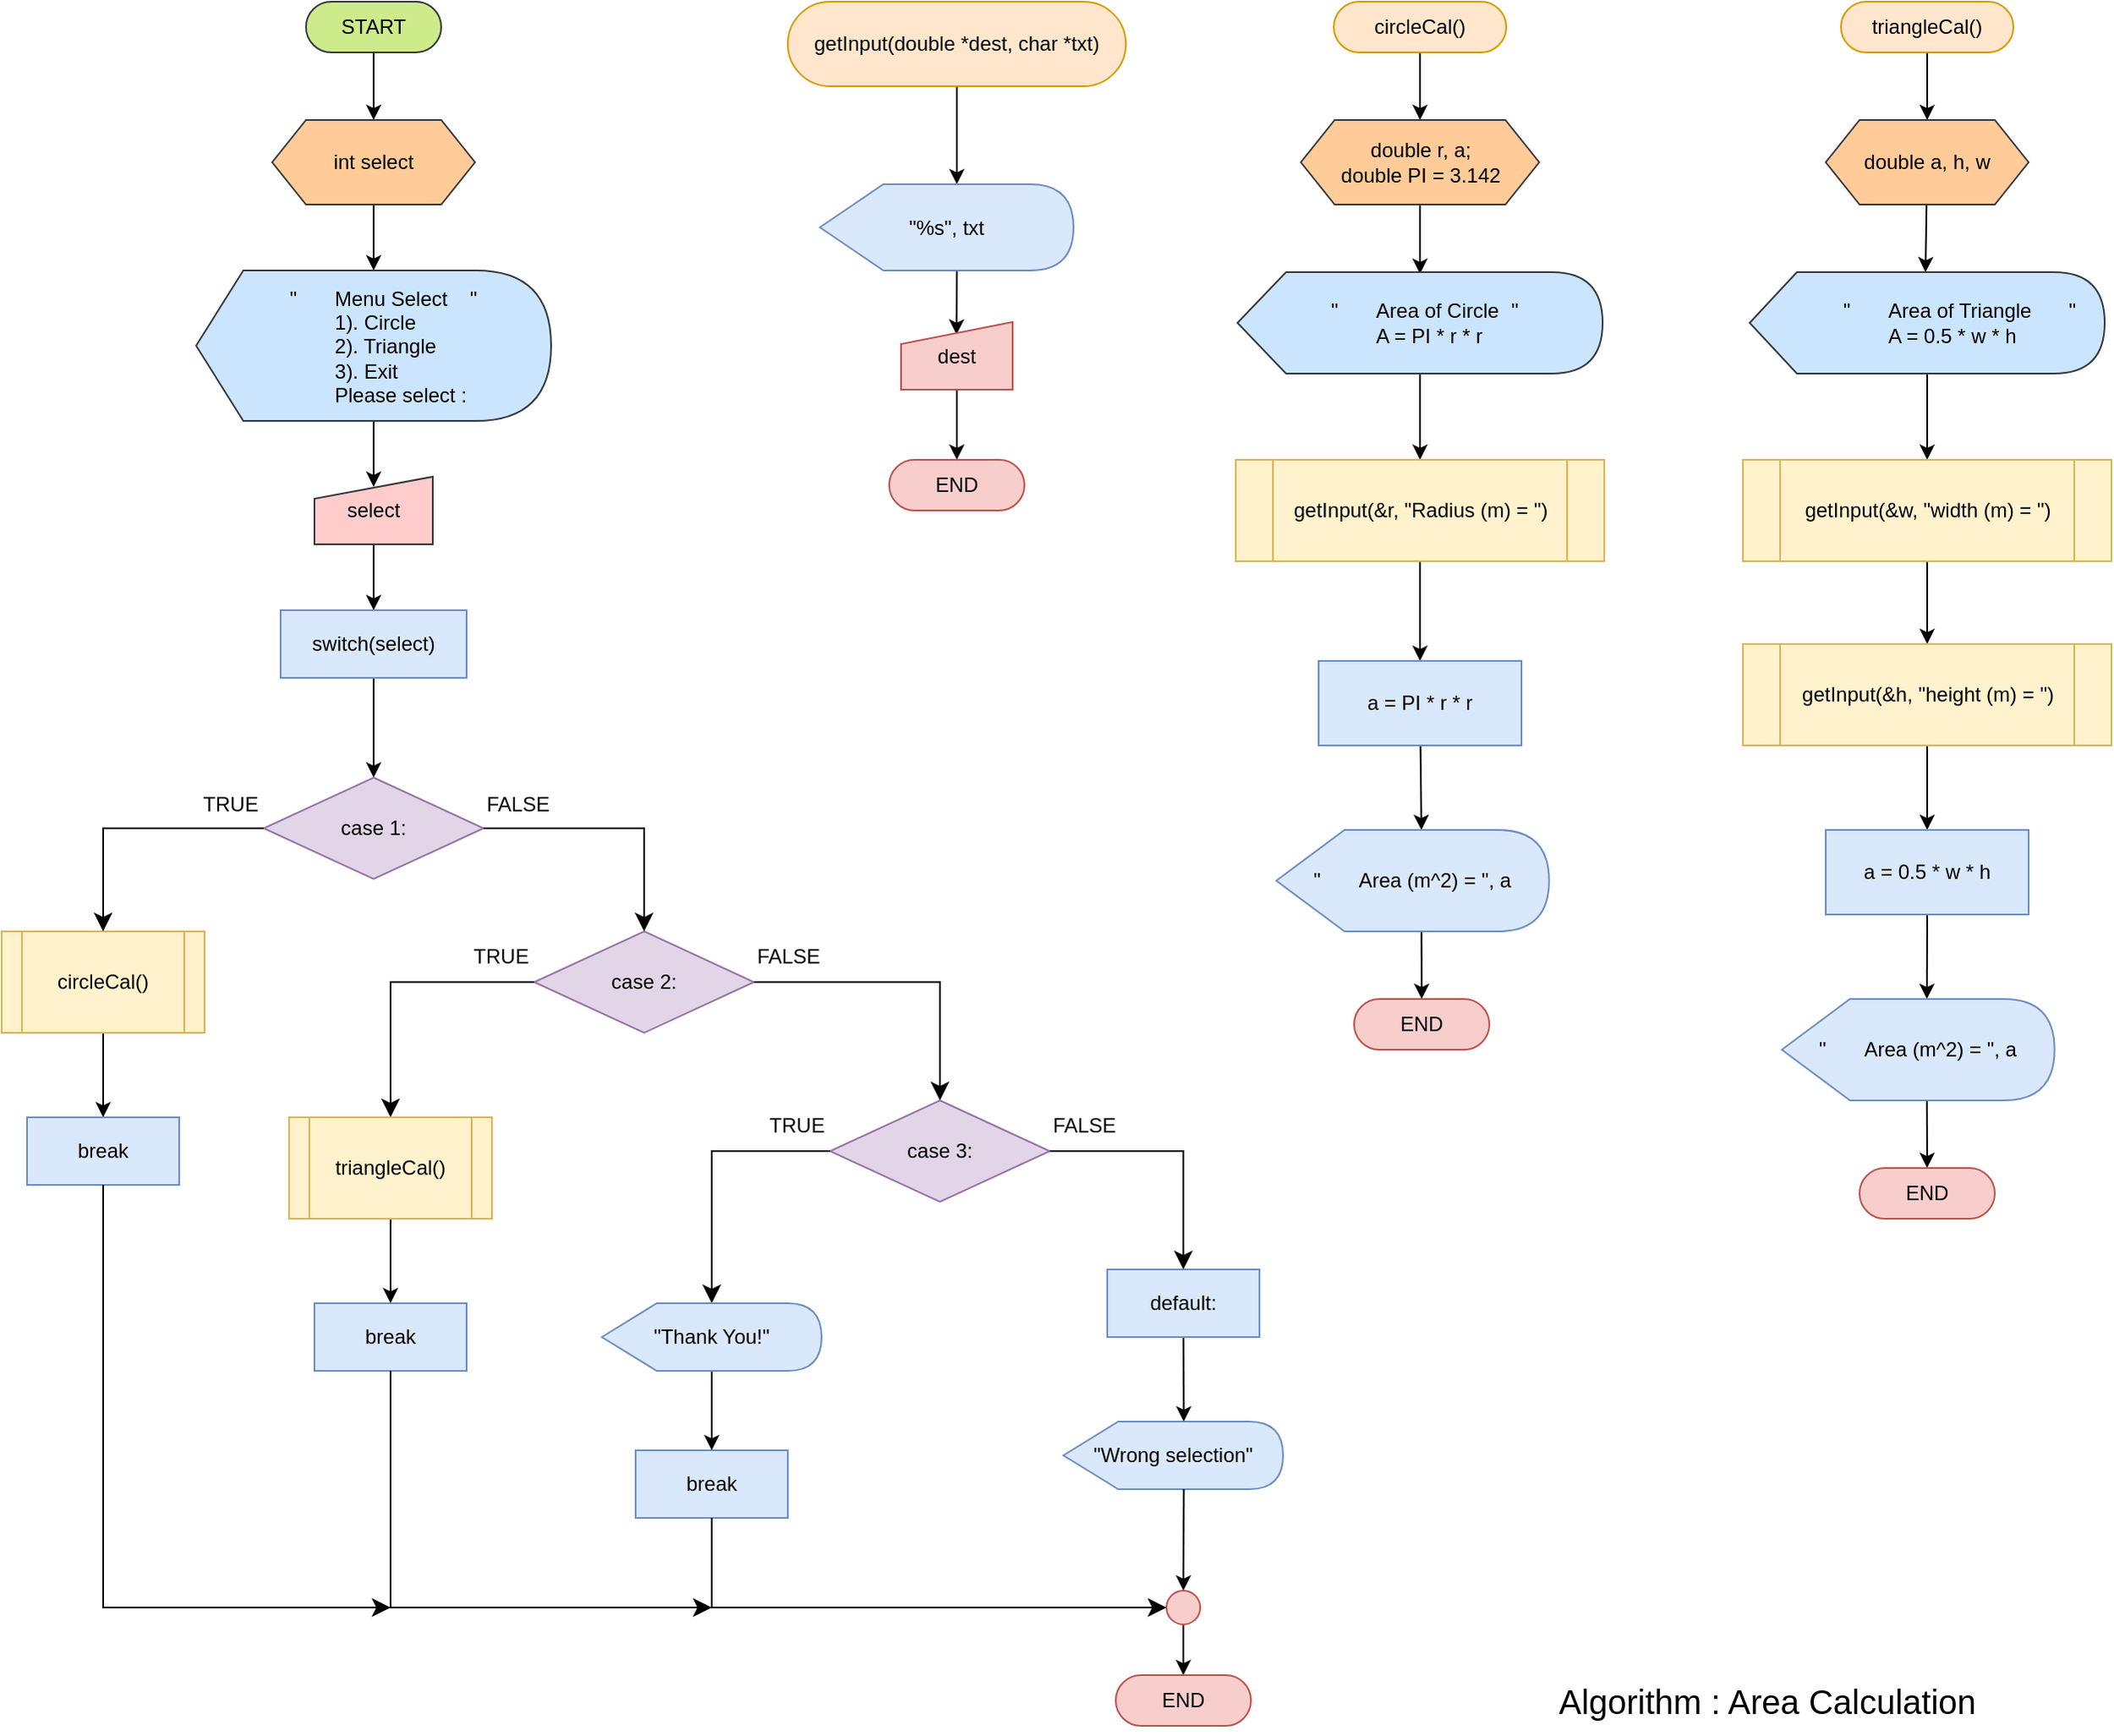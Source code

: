 <mxfile>
    <diagram id="OUpA_Ha7xTbHNe0enLZ-" name="Page-1">
        <mxGraphModel dx="1205" dy="1176" grid="1" gridSize="10" guides="1" tooltips="1" connect="1" arrows="1" fold="1" page="1" pageScale="1" pageWidth="1500" pageHeight="1200" background="#ffffff" math="0" shadow="0">
            <root>
                <mxCell id="0"/>
                <mxCell id="1" parent="0"/>
                <mxCell id="7" style="edgeStyle=none;html=1;entryX=0.5;entryY=0;entryDx=0;entryDy=0;fontColor=#000000;strokeColor=#000000;" parent="1" source="2" target="5" edge="1">
                    <mxGeometry relative="1" as="geometry"/>
                </mxCell>
                <mxCell id="2" value="&lt;font color=&quot;#000000&quot;&gt;START&lt;/font&gt;" style="rounded=1;whiteSpace=wrap;html=1;fillColor=#cdeb8b;strokeColor=#36393d;imageHeight=24;arcSize=50;glass=0;shadow=0;" parent="1" vertex="1">
                    <mxGeometry x="320" y="90" width="80" height="30" as="geometry"/>
                </mxCell>
                <mxCell id="18" style="edgeStyle=none;html=1;strokeColor=#000000;fontColor=#000000;" parent="1" source="5" target="8" edge="1">
                    <mxGeometry relative="1" as="geometry"/>
                </mxCell>
                <mxCell id="5" value="&lt;font color=&quot;#000000&quot;&gt;int select&lt;/font&gt;" style="shape=hexagon;perimeter=hexagonPerimeter2;whiteSpace=wrap;html=1;fixedSize=1;shadow=0;glass=0;fillColor=#ffcc99;strokeColor=#36393d;" parent="1" vertex="1">
                    <mxGeometry x="300" y="160" width="120" height="50" as="geometry"/>
                </mxCell>
                <mxCell id="21" style="edgeStyle=none;html=1;entryX=0.5;entryY=0.15;entryDx=0;entryDy=0;entryPerimeter=0;strokeColor=#000000;fontColor=#000000;" parent="1" source="8" target="19" edge="1">
                    <mxGeometry relative="1" as="geometry"/>
                </mxCell>
                <mxCell id="8" value="&lt;div style=&quot;&quot;&gt;&lt;span style=&quot;color: rgb(0, 0, 0); background-color: initial;&quot;&gt;&lt;span style=&quot;white-space: pre;&quot;&gt;&#9;&lt;/span&gt;&lt;span style=&quot;white-space: pre;&quot;&gt;&#9;&lt;/span&gt;&quot;&lt;/span&gt;&lt;span style=&quot;color: rgb(0, 0, 0); background-color: initial; white-space: pre;&quot;&gt;&#9;&lt;/span&gt;&lt;span style=&quot;color: rgb(0, 0, 0); background-color: initial;&quot;&gt;Menu Select&amp;nbsp;&lt;/span&gt;&lt;span style=&quot;color: rgb(0, 0, 0); background-color: initial; white-space: pre;&quot;&gt;&#9;&lt;/span&gt;&lt;span style=&quot;color: rgb(0, 0, 0); background-color: initial;&quot;&gt;&quot;&lt;/span&gt;&lt;/div&gt;&lt;font color=&quot;#000000&quot;&gt;&lt;div style=&quot;&quot;&gt;&lt;span style=&quot;background-color: initial;&quot;&gt;&lt;span style=&quot;white-space: pre;&quot;&gt;&#9;&lt;span style=&quot;white-space: pre;&quot;&gt;&#9;&lt;span style=&quot;white-space: pre;&quot;&gt;&#9;&lt;/span&gt;&lt;/span&gt;&lt;/span&gt;1). Circle&lt;/span&gt;&lt;/div&gt;&lt;div style=&quot;&quot;&gt;&lt;span style=&quot;background-color: initial;&quot;&gt;&lt;span style=&quot;white-space: pre;&quot;&gt;&#9;&lt;span style=&quot;white-space: pre;&quot;&gt;&#9;&lt;span style=&quot;white-space: pre;&quot;&gt;&#9;&lt;/span&gt;&lt;/span&gt;&lt;/span&gt;2). Triangle&lt;/span&gt;&lt;/div&gt;&lt;div style=&quot;&quot;&gt;&lt;span style=&quot;background-color: initial;&quot;&gt;&lt;span style=&quot;white-space: pre;&quot;&gt;&#9;&lt;span style=&quot;white-space: pre;&quot;&gt;&#9;&lt;/span&gt;&lt;span style=&quot;white-space: pre;&quot;&gt;&#9;&lt;/span&gt;&lt;/span&gt;3). Exit&lt;/span&gt;&lt;/div&gt;&lt;div style=&quot;&quot;&gt;&lt;span style=&quot;background-color: initial;&quot;&gt;&lt;span style=&quot;white-space: pre;&quot;&gt;&#9;&lt;span style=&quot;white-space: pre;&quot;&gt;&#9;&lt;/span&gt;&lt;span style=&quot;white-space: pre;&quot;&gt;&#9;&lt;/span&gt;&lt;/span&gt;Please select :&lt;/span&gt;&lt;/div&gt;&lt;/font&gt;" style="shape=display;whiteSpace=wrap;html=1;shadow=0;glass=0;fillColor=#cce5ff;strokeColor=#36393d;size=0.133;align=left;" parent="1" vertex="1">
                    <mxGeometry x="255" y="249" width="210" height="89" as="geometry"/>
                </mxCell>
                <mxCell id="23" value="" style="edgeStyle=none;html=1;strokeColor=#000000;fontColor=#000000;" parent="1" source="19" target="22" edge="1">
                    <mxGeometry relative="1" as="geometry"/>
                </mxCell>
                <mxCell id="19" value="&lt;font color=&quot;#000000&quot;&gt;select&lt;/font&gt;" style="shape=manualInput;whiteSpace=wrap;html=1;shadow=0;glass=0;labelBackgroundColor=none;fillColor=#ffcccc;strokeColor=#36393d;size=13;" parent="1" vertex="1">
                    <mxGeometry x="325" y="371" width="70" height="40" as="geometry"/>
                </mxCell>
                <mxCell id="25" value="" style="edgeStyle=none;html=1;strokeColor=#000000;fontColor=#000000;" parent="1" source="22" target="24" edge="1">
                    <mxGeometry relative="1" as="geometry"/>
                </mxCell>
                <mxCell id="22" value="&lt;font color=&quot;#000000&quot;&gt;switch(select)&lt;/font&gt;" style="whiteSpace=wrap;html=1;fillColor=#dae8fc;strokeColor=#6c8ebf;shadow=0;glass=0;labelBackgroundColor=none;" parent="1" vertex="1">
                    <mxGeometry x="305" y="450" width="110" height="40" as="geometry"/>
                </mxCell>
                <mxCell id="24" value="&lt;font color=&quot;#000000&quot;&gt;case 1:&lt;/font&gt;" style="rhombus;whiteSpace=wrap;html=1;fillColor=#e1d5e7;strokeColor=#9673a6;shadow=0;glass=0;labelBackgroundColor=none;" parent="1" vertex="1">
                    <mxGeometry x="295" y="549" width="130" height="60" as="geometry"/>
                </mxCell>
                <mxCell id="51" style="edgeStyle=none;html=1;entryX=0.5;entryY=0;entryDx=0;entryDy=0;strokeColor=#000000;fontColor=#000000;" parent="1" source="27" target="50" edge="1">
                    <mxGeometry relative="1" as="geometry"/>
                </mxCell>
                <mxCell id="27" value="&lt;font color=&quot;#000000&quot;&gt;circleCal()&lt;/font&gt;" style="shape=process;whiteSpace=wrap;html=1;backgroundOutline=1;fillColor=#fff2cc;strokeColor=#d6b656;shadow=0;glass=0;labelBackgroundColor=none;" parent="1" vertex="1">
                    <mxGeometry x="140" y="640" width="120" height="60" as="geometry"/>
                </mxCell>
                <mxCell id="29" value="" style="edgeStyle=segmentEdgeStyle;endArrow=classic;html=1;curved=0;rounded=0;endSize=8;startSize=8;strokeColor=#000000;fontColor=#000000;entryX=0.5;entryY=0;entryDx=0;entryDy=0;exitX=0;exitY=0.5;exitDx=0;exitDy=0;" parent="1" source="24" target="27" edge="1">
                    <mxGeometry width="50" height="50" relative="1" as="geometry">
                        <mxPoint x="290" y="570" as="sourcePoint"/>
                        <mxPoint x="340" y="520" as="targetPoint"/>
                    </mxGeometry>
                </mxCell>
                <mxCell id="31" value="&lt;font color=&quot;#000000&quot;&gt;case 2:&lt;/font&gt;" style="rhombus;whiteSpace=wrap;html=1;fillColor=#e1d5e7;strokeColor=#9673a6;shadow=0;glass=0;labelBackgroundColor=none;" parent="1" vertex="1">
                    <mxGeometry x="455" y="640" width="130" height="60" as="geometry"/>
                </mxCell>
                <mxCell id="32" value="" style="edgeStyle=segmentEdgeStyle;endArrow=classic;html=1;curved=0;rounded=0;endSize=8;startSize=8;strokeColor=#000000;fontColor=#000000;exitX=1;exitY=0.5;exitDx=0;exitDy=0;entryX=0.5;entryY=0;entryDx=0;entryDy=0;" parent="1" source="24" target="31" edge="1">
                    <mxGeometry width="50" height="50" relative="1" as="geometry">
                        <mxPoint x="470" y="630" as="sourcePoint"/>
                        <mxPoint x="520" y="580" as="targetPoint"/>
                    </mxGeometry>
                </mxCell>
                <mxCell id="33" value="&lt;font color=&quot;#000000&quot;&gt;case 3:&lt;/font&gt;" style="rhombus;whiteSpace=wrap;html=1;fillColor=#e1d5e7;strokeColor=#9673a6;shadow=0;glass=0;labelBackgroundColor=none;" parent="1" vertex="1">
                    <mxGeometry x="630" y="740" width="130" height="60" as="geometry"/>
                </mxCell>
                <mxCell id="34" value="" style="edgeStyle=segmentEdgeStyle;endArrow=classic;html=1;curved=0;rounded=0;endSize=8;startSize=8;strokeColor=#000000;fontColor=#000000;exitX=1;exitY=0.5;exitDx=0;exitDy=0;entryX=0.5;entryY=0;entryDx=0;entryDy=0;" parent="1" source="31" target="33" edge="1">
                    <mxGeometry width="50" height="50" relative="1" as="geometry">
                        <mxPoint x="590" y="760" as="sourcePoint"/>
                        <mxPoint x="640" y="710" as="targetPoint"/>
                    </mxGeometry>
                </mxCell>
                <mxCell id="35" value="" style="edgeStyle=elbowEdgeStyle;elbow=horizontal;endArrow=classic;html=1;curved=0;rounded=0;endSize=8;startSize=8;strokeColor=#000000;fontColor=#000000;exitX=0;exitY=0.5;exitDx=0;exitDy=0;entryX=0.5;entryY=0;entryDx=0;entryDy=0;" parent="1" source="31" target="36" edge="1">
                    <mxGeometry width="50" height="50" relative="1" as="geometry">
                        <mxPoint x="430" y="770" as="sourcePoint"/>
                        <mxPoint x="370" y="740" as="targetPoint"/>
                        <Array as="points">
                            <mxPoint x="370" y="710"/>
                            <mxPoint x="370" y="700"/>
                            <mxPoint x="370" y="700"/>
                        </Array>
                    </mxGeometry>
                </mxCell>
                <mxCell id="53" style="edgeStyle=none;html=1;entryX=0.5;entryY=0;entryDx=0;entryDy=0;strokeColor=#000000;fontColor=#000000;" parent="1" source="36" target="52" edge="1">
                    <mxGeometry relative="1" as="geometry"/>
                </mxCell>
                <mxCell id="36" value="&lt;font color=&quot;#000000&quot;&gt;triangleCal()&lt;/font&gt;" style="shape=process;whiteSpace=wrap;html=1;backgroundOutline=1;fillColor=#fff2cc;strokeColor=#d6b656;shadow=0;glass=0;labelBackgroundColor=none;" parent="1" vertex="1">
                    <mxGeometry x="310" y="750" width="120" height="60" as="geometry"/>
                </mxCell>
                <mxCell id="38" value="" style="edgeStyle=elbowEdgeStyle;elbow=horizontal;endArrow=classic;html=1;curved=0;rounded=0;endSize=8;startSize=8;strokeColor=#000000;fontColor=#000000;entryX=0.5;entryY=0;entryDx=0;entryDy=0;exitX=0;exitY=0.5;exitDx=0;exitDy=0;" parent="1" source="33" edge="1">
                    <mxGeometry width="50" height="50" relative="1" as="geometry">
                        <mxPoint x="490" y="800" as="sourcePoint"/>
                        <mxPoint x="560" y="860" as="targetPoint"/>
                        <Array as="points">
                            <mxPoint x="560" y="820"/>
                        </Array>
                    </mxGeometry>
                </mxCell>
                <mxCell id="47" style="edgeStyle=none;html=1;entryX=0;entryY=0;entryDx=71.25;entryDy=0;entryPerimeter=0;strokeColor=#000000;fontColor=#000000;" parent="1" source="41" target="46" edge="1">
                    <mxGeometry relative="1" as="geometry"/>
                </mxCell>
                <mxCell id="41" value="&lt;font color=&quot;#000000&quot;&gt;default:&lt;/font&gt;" style="rounded=0;whiteSpace=wrap;html=1;shadow=0;glass=0;labelBackgroundColor=none;fillColor=#dae8fc;strokeColor=#6c8ebf;" parent="1" vertex="1">
                    <mxGeometry x="794" y="840" width="90" height="40" as="geometry"/>
                </mxCell>
                <mxCell id="42" value="" style="edgeStyle=segmentEdgeStyle;endArrow=classic;html=1;curved=0;rounded=0;endSize=8;startSize=8;strokeColor=#000000;fontColor=#000000;exitX=1;exitY=0.5;exitDx=0;exitDy=0;entryX=0.5;entryY=0;entryDx=0;entryDy=0;" parent="1" source="33" target="41" edge="1">
                    <mxGeometry width="50" height="50" relative="1" as="geometry">
                        <mxPoint x="640" y="830" as="sourcePoint"/>
                        <mxPoint x="690" y="780" as="targetPoint"/>
                    </mxGeometry>
                </mxCell>
                <mxCell id="46" value="&lt;font color=&quot;#000000&quot;&gt;&quot;Wrong selection&quot;&lt;/font&gt;" style="shape=display;whiteSpace=wrap;html=1;shadow=0;glass=0;labelBackgroundColor=none;fillColor=#dae8fc;strokeColor=#6c8ebf;" parent="1" vertex="1">
                    <mxGeometry x="768" y="930" width="130" height="40" as="geometry"/>
                </mxCell>
                <mxCell id="50" value="&lt;font color=&quot;#000000&quot;&gt;break&lt;/font&gt;" style="rounded=0;whiteSpace=wrap;html=1;shadow=0;glass=0;labelBackgroundColor=none;fillColor=#dae8fc;strokeColor=#6c8ebf;" parent="1" vertex="1">
                    <mxGeometry x="155" y="750" width="90" height="40" as="geometry"/>
                </mxCell>
                <mxCell id="52" value="&lt;font color=&quot;#000000&quot;&gt;break&lt;/font&gt;" style="rounded=0;whiteSpace=wrap;html=1;shadow=0;glass=0;labelBackgroundColor=none;fillColor=#dae8fc;strokeColor=#6c8ebf;" parent="1" vertex="1">
                    <mxGeometry x="325" y="860" width="90" height="40" as="geometry"/>
                </mxCell>
                <mxCell id="54" value="&lt;font color=&quot;#000000&quot;&gt;break&lt;/font&gt;" style="rounded=0;whiteSpace=wrap;html=1;shadow=0;glass=0;labelBackgroundColor=none;fillColor=#dae8fc;strokeColor=#6c8ebf;" parent="1" vertex="1">
                    <mxGeometry x="515" y="947" width="90" height="40" as="geometry"/>
                </mxCell>
                <mxCell id="57" style="edgeStyle=none;html=1;entryX=0;entryY=0;entryDx=71.25;entryDy=40;entryPerimeter=0;strokeColor=#000000;fontColor=#000000;startArrow=classic;startFill=1;endArrow=none;endFill=0;" parent="1" source="56" target="46" edge="1">
                    <mxGeometry relative="1" as="geometry"/>
                </mxCell>
                <mxCell id="64" style="edgeStyle=none;html=1;entryX=0.5;entryY=0;entryDx=0;entryDy=0;strokeColor=#000000;fontColor=#000000;startArrow=none;startFill=0;endArrow=classic;endFill=1;" parent="1" source="56" target="61" edge="1">
                    <mxGeometry relative="1" as="geometry"/>
                </mxCell>
                <mxCell id="56" value="" style="ellipse;whiteSpace=wrap;html=1;aspect=fixed;shadow=0;glass=0;labelBackgroundColor=none;fillColor=#f8cecc;strokeColor=#b85450;" parent="1" vertex="1">
                    <mxGeometry x="829" y="1030" width="20" height="20" as="geometry"/>
                </mxCell>
                <mxCell id="58" value="" style="edgeStyle=segmentEdgeStyle;endArrow=classic;html=1;curved=0;rounded=0;endSize=8;startSize=8;strokeColor=#000000;fontColor=#000000;exitX=0.5;exitY=1;exitDx=0;exitDy=0;entryX=0;entryY=0.5;entryDx=0;entryDy=0;" parent="1" source="54" target="56" edge="1">
                    <mxGeometry width="50" height="50" relative="1" as="geometry">
                        <mxPoint x="650" y="1050" as="sourcePoint"/>
                        <mxPoint x="810" y="1040" as="targetPoint"/>
                        <Array as="points">
                            <mxPoint x="560" y="1040"/>
                        </Array>
                    </mxGeometry>
                </mxCell>
                <mxCell id="59" value="" style="edgeStyle=segmentEdgeStyle;endArrow=classic;html=1;curved=0;rounded=0;endSize=8;startSize=8;strokeColor=#000000;fontColor=#000000;exitX=0.5;exitY=1;exitDx=0;exitDy=0;" parent="1" source="52" edge="1">
                    <mxGeometry width="50" height="50" relative="1" as="geometry">
                        <mxPoint x="420" y="1010" as="sourcePoint"/>
                        <mxPoint x="560" y="1040" as="targetPoint"/>
                        <Array as="points">
                            <mxPoint x="370" y="1040"/>
                        </Array>
                    </mxGeometry>
                </mxCell>
                <mxCell id="60" value="" style="edgeStyle=segmentEdgeStyle;endArrow=classic;html=1;curved=0;rounded=0;endSize=8;startSize=8;strokeColor=#000000;fontColor=#000000;exitX=0.5;exitY=1;exitDx=0;exitDy=0;" parent="1" source="50" edge="1">
                    <mxGeometry width="50" height="50" relative="1" as="geometry">
                        <mxPoint x="330" y="910" as="sourcePoint"/>
                        <mxPoint x="370" y="1040" as="targetPoint"/>
                        <Array as="points">
                            <mxPoint x="200" y="1040"/>
                        </Array>
                    </mxGeometry>
                </mxCell>
                <mxCell id="61" value="&lt;font color=&quot;#000000&quot;&gt;END&lt;/font&gt;" style="rounded=1;whiteSpace=wrap;html=1;fillColor=#f8cecc;strokeColor=#b85450;imageHeight=24;arcSize=50;glass=0;shadow=0;" parent="1" vertex="1">
                    <mxGeometry x="799" y="1080" width="80" height="30" as="geometry"/>
                </mxCell>
                <mxCell id="69" style="edgeStyle=none;html=1;entryX=0.5;entryY=0;entryDx=0;entryDy=0;strokeColor=#000000;fontColor=#000000;startArrow=none;startFill=0;endArrow=classic;endFill=1;" parent="1" source="65" target="66" edge="1">
                    <mxGeometry relative="1" as="geometry"/>
                </mxCell>
                <mxCell id="65" value="&lt;font color=&quot;#000000&quot;&gt;circleCal()&lt;/font&gt;" style="rounded=1;whiteSpace=wrap;html=1;fillColor=#ffe6cc;strokeColor=#d79b00;imageHeight=24;arcSize=50;glass=0;shadow=0;" parent="1" vertex="1">
                    <mxGeometry x="928" y="90" width="102" height="30" as="geometry"/>
                </mxCell>
                <mxCell id="74" style="edgeStyle=none;html=1;entryX=0.5;entryY=0.016;entryDx=0;entryDy=0;entryPerimeter=0;strokeColor=#000000;fontColor=#000000;startArrow=none;startFill=0;endArrow=classic;endFill=1;" parent="1" source="66" target="71" edge="1">
                    <mxGeometry relative="1" as="geometry"/>
                </mxCell>
                <mxCell id="66" value="&lt;font color=&quot;#000000&quot;&gt;double r, a;&lt;br&gt;double PI = 3.142&lt;/font&gt;" style="shape=hexagon;perimeter=hexagonPerimeter2;whiteSpace=wrap;html=1;fixedSize=1;shadow=0;glass=0;fillColor=#ffcc99;strokeColor=#36393d;" parent="1" vertex="1">
                    <mxGeometry x="908.5" y="160" width="141" height="50" as="geometry"/>
                </mxCell>
                <mxCell id="70" style="edgeStyle=none;html=1;entryX=0.5;entryY=0;entryDx=0;entryDy=0;strokeColor=#000000;fontColor=#000000;startArrow=none;startFill=0;endArrow=classic;endFill=1;" parent="1" source="67" target="68" edge="1">
                    <mxGeometry relative="1" as="geometry"/>
                </mxCell>
                <mxCell id="67" value="&lt;font color=&quot;#000000&quot;&gt;triangleCal()&lt;/font&gt;" style="rounded=1;whiteSpace=wrap;html=1;fillColor=#ffe6cc;strokeColor=#d79b00;imageHeight=24;arcSize=50;glass=0;shadow=0;" parent="1" vertex="1">
                    <mxGeometry x="1228" y="90" width="102" height="30" as="geometry"/>
                </mxCell>
                <mxCell id="75" style="edgeStyle=none;html=1;entryX=0;entryY=0;entryDx=104;entryDy=0;entryPerimeter=0;strokeColor=#000000;fontColor=#000000;startArrow=none;startFill=0;endArrow=classic;endFill=1;" parent="1" source="68" target="72" edge="1">
                    <mxGeometry relative="1" as="geometry"/>
                </mxCell>
                <mxCell id="68" value="&lt;font color=&quot;#000000&quot;&gt;double a, h, w&lt;/font&gt;" style="shape=hexagon;perimeter=hexagonPerimeter2;whiteSpace=wrap;html=1;fixedSize=1;shadow=0;glass=0;fillColor=#ffcc99;strokeColor=#36393d;" parent="1" vertex="1">
                    <mxGeometry x="1219" y="160" width="120" height="50" as="geometry"/>
                </mxCell>
                <mxCell id="79" style="edgeStyle=none;html=1;entryX=0.5;entryY=0;entryDx=0;entryDy=0;strokeColor=#000000;fontColor=#000000;startArrow=none;startFill=0;endArrow=classic;endFill=1;" parent="1" source="71" target="76" edge="1">
                    <mxGeometry relative="1" as="geometry"/>
                </mxCell>
                <mxCell id="71" value="&lt;div style=&quot;&quot;&gt;&lt;span style=&quot;color: rgb(0, 0, 0); background-color: initial;&quot;&gt;&lt;span style=&quot;white-space: pre;&quot;&gt;&#9;&lt;/span&gt;&lt;span style=&quot;white-space: pre;&quot;&gt;&#9;&lt;/span&gt;&quot;&lt;/span&gt;&lt;span style=&quot;color: rgb(0, 0, 0); background-color: initial; white-space: pre;&quot;&gt;&#9;&lt;/span&gt;&lt;span style=&quot;color: rgb(0, 0, 0); background-color: initial;&quot;&gt;Area of Circle&amp;nbsp;&lt;/span&gt;&lt;span style=&quot;color: rgb(0, 0, 0); background-color: initial; white-space: pre;&quot;&gt;&#9;&lt;/span&gt;&lt;span style=&quot;color: rgb(0, 0, 0); background-color: initial;&quot;&gt;&quot;&lt;/span&gt;&lt;/div&gt;&lt;font color=&quot;#000000&quot;&gt;&lt;div style=&quot;&quot;&gt;&lt;span style=&quot;background-color: initial;&quot;&gt;&lt;span style=&quot;white-space: pre;&quot;&gt;&#9;&lt;span style=&quot;white-space: pre;&quot;&gt;&#9;&lt;span style=&quot;white-space: pre;&quot;&gt;&#9;&lt;/span&gt;A&lt;/span&gt; &lt;/span&gt;= PI * r * r&lt;br&gt;&lt;/span&gt;&lt;/div&gt;&lt;/font&gt;" style="shape=display;whiteSpace=wrap;html=1;shadow=0;glass=0;fillColor=#cce5ff;strokeColor=#36393d;size=0.133;align=left;" parent="1" vertex="1">
                    <mxGeometry x="871" y="250" width="216" height="60" as="geometry"/>
                </mxCell>
                <mxCell id="81" style="edgeStyle=none;html=1;entryX=0.5;entryY=0;entryDx=0;entryDy=0;strokeColor=#000000;fontColor=#000000;startArrow=none;startFill=0;endArrow=classic;endFill=1;" parent="1" source="72" target="77" edge="1">
                    <mxGeometry relative="1" as="geometry"/>
                </mxCell>
                <mxCell id="72" value="&lt;div style=&quot;&quot;&gt;&lt;span style=&quot;color: rgb(0, 0, 0); background-color: initial;&quot;&gt;&lt;span style=&quot;white-space: pre;&quot;&gt;&#9;&lt;/span&gt;&lt;span style=&quot;white-space: pre;&quot;&gt;&#9;&lt;/span&gt;&quot;&lt;/span&gt;&lt;span style=&quot;color: rgb(0, 0, 0); background-color: initial; white-space: pre;&quot;&gt;&#9;&lt;/span&gt;&lt;span style=&quot;color: rgb(0, 0, 0); background-color: initial;&quot;&gt;Area of Triangle&amp;nbsp;&lt;/span&gt;&lt;span style=&quot;color: rgb(0, 0, 0); background-color: initial; white-space: pre;&quot;&gt;&#9;&lt;/span&gt;&lt;span style=&quot;color: rgb(0, 0, 0); background-color: initial;&quot;&gt;&quot;&lt;/span&gt;&lt;/div&gt;&lt;font color=&quot;#000000&quot;&gt;&lt;div style=&quot;&quot;&gt;&lt;span style=&quot;background-color: initial;&quot;&gt;&lt;span style=&quot;white-space: pre;&quot;&gt;&#9;&lt;span style=&quot;white-space: pre;&quot;&gt;&#9;&lt;span style=&quot;white-space: pre;&quot;&gt;&#9;&lt;/span&gt;A&lt;/span&gt; &lt;/span&gt;= 0.5 * w * h&lt;/span&gt;&lt;/div&gt;&lt;/font&gt;" style="shape=display;whiteSpace=wrap;html=1;shadow=0;glass=0;fillColor=#cce5ff;strokeColor=#36393d;size=0.133;align=left;" parent="1" vertex="1">
                    <mxGeometry x="1174" y="250" width="210" height="60" as="geometry"/>
                </mxCell>
                <mxCell id="86" value="" style="edgeStyle=none;html=1;strokeColor=#000000;fontColor=#000000;startArrow=none;startFill=0;endArrow=classic;endFill=1;" parent="1" source="76" target="85" edge="1">
                    <mxGeometry relative="1" as="geometry"/>
                </mxCell>
                <mxCell id="76" value="&lt;font color=&quot;#000000&quot;&gt;getInput(&amp;amp;r, &quot;Radius (m) = &quot;)&lt;/font&gt;" style="shape=process;whiteSpace=wrap;html=1;backgroundOutline=1;shadow=0;glass=0;labelBackgroundColor=none;fillColor=#fff2cc;strokeColor=#d6b656;" parent="1" vertex="1">
                    <mxGeometry x="870" y="361" width="218" height="60" as="geometry"/>
                </mxCell>
                <mxCell id="83" style="edgeStyle=none;html=1;entryX=0.5;entryY=0;entryDx=0;entryDy=0;strokeColor=#000000;fontColor=#000000;startArrow=none;startFill=0;endArrow=classic;endFill=1;" parent="1" source="77" target="78" edge="1">
                    <mxGeometry relative="1" as="geometry"/>
                </mxCell>
                <mxCell id="77" value="&lt;font color=&quot;#000000&quot;&gt;getInput(&amp;amp;w, &quot;width (m) = &quot;)&lt;/font&gt;" style="shape=process;whiteSpace=wrap;html=1;backgroundOutline=1;shadow=0;glass=0;labelBackgroundColor=none;fillColor=#fff2cc;strokeColor=#d6b656;" parent="1" vertex="1">
                    <mxGeometry x="1170" y="361" width="218" height="60" as="geometry"/>
                </mxCell>
                <mxCell id="94" style="edgeStyle=none;html=1;entryX=0.5;entryY=0;entryDx=0;entryDy=0;strokeColor=#000000;fontColor=#000000;startArrow=none;startFill=0;endArrow=classic;endFill=1;" parent="1" source="78" target="87" edge="1">
                    <mxGeometry relative="1" as="geometry"/>
                </mxCell>
                <mxCell id="78" value="&lt;font color=&quot;#000000&quot;&gt;getInput(&amp;amp;h, &quot;height (m) = &quot;)&lt;/font&gt;" style="shape=process;whiteSpace=wrap;html=1;backgroundOutline=1;shadow=0;glass=0;labelBackgroundColor=none;fillColor=#fff2cc;strokeColor=#d6b656;" parent="1" vertex="1">
                    <mxGeometry x="1170" y="470" width="218" height="60" as="geometry"/>
                </mxCell>
                <mxCell id="90" style="edgeStyle=none;html=1;entryX=0;entryY=0;entryDx=85.831;entryDy=0;entryPerimeter=0;strokeColor=#000000;fontColor=#000000;startArrow=none;startFill=0;endArrow=classic;endFill=1;" parent="1" source="85" target="88" edge="1">
                    <mxGeometry relative="1" as="geometry"/>
                </mxCell>
                <mxCell id="85" value="&lt;font color=&quot;#000000&quot;&gt;a = PI * r * r&lt;/font&gt;" style="whiteSpace=wrap;html=1;fillColor=#dae8fc;strokeColor=#6c8ebf;shadow=0;glass=0;labelBackgroundColor=none;" parent="1" vertex="1">
                    <mxGeometry x="919" y="480" width="120" height="50" as="geometry"/>
                </mxCell>
                <mxCell id="95" style="edgeStyle=none;html=1;exitX=0.5;exitY=1;exitDx=0;exitDy=0;entryX=0;entryY=0;entryDx=85.831;entryDy=0;entryPerimeter=0;strokeColor=#000000;fontColor=#000000;startArrow=none;startFill=0;endArrow=classic;endFill=1;" parent="1" source="87" target="93" edge="1">
                    <mxGeometry relative="1" as="geometry"/>
                </mxCell>
                <mxCell id="87" value="&lt;font color=&quot;#000000&quot;&gt;a = 0.5 * w * h&lt;/font&gt;" style="whiteSpace=wrap;html=1;fillColor=#dae8fc;strokeColor=#6c8ebf;shadow=0;glass=0;labelBackgroundColor=none;" parent="1" vertex="1">
                    <mxGeometry x="1219" y="580" width="120" height="50" as="geometry"/>
                </mxCell>
                <mxCell id="92" style="edgeStyle=none;html=1;exitX=0;exitY=0;exitDx=85.831;exitDy=60.0;exitPerimeter=0;entryX=0.5;entryY=0;entryDx=0;entryDy=0;strokeColor=#000000;fontColor=#000000;startArrow=none;startFill=0;endArrow=classic;endFill=1;" parent="1" source="88" target="89" edge="1">
                    <mxGeometry relative="1" as="geometry"/>
                </mxCell>
                <mxCell id="88" value="&lt;font color=&quot;#000000&quot;&gt;&quot;&lt;span style=&quot;white-space: pre;&quot;&gt;&#9;&lt;/span&gt;Area (m^2) = &quot;, a&lt;/font&gt;" style="shape=display;whiteSpace=wrap;html=1;shadow=0;glass=0;labelBackgroundColor=none;fillColor=#dae8fc;strokeColor=#6c8ebf;" parent="1" vertex="1">
                    <mxGeometry x="894" y="580" width="161.33" height="60" as="geometry"/>
                </mxCell>
                <mxCell id="89" value="&lt;font color=&quot;#000000&quot;&gt;END&lt;/font&gt;" style="rounded=1;whiteSpace=wrap;html=1;fillColor=#f8cecc;strokeColor=#b85450;imageHeight=24;arcSize=50;glass=0;shadow=0;" parent="1" vertex="1">
                    <mxGeometry x="940" y="680" width="80" height="30" as="geometry"/>
                </mxCell>
                <mxCell id="97" style="edgeStyle=none;html=1;exitX=0;exitY=0;exitDx=85.831;exitDy=60.0;exitPerimeter=0;entryX=0.5;entryY=0;entryDx=0;entryDy=0;strokeColor=#000000;fontColor=#000000;startArrow=none;startFill=0;endArrow=classic;endFill=1;" parent="1" source="93" target="96" edge="1">
                    <mxGeometry relative="1" as="geometry"/>
                </mxCell>
                <mxCell id="93" value="&lt;font color=&quot;#000000&quot;&gt;&quot;&lt;span style=&quot;white-space: pre;&quot;&gt;&#9;&lt;/span&gt;Area (m^2) = &quot;, a&lt;/font&gt;" style="shape=display;whiteSpace=wrap;html=1;shadow=0;glass=0;labelBackgroundColor=none;fillColor=#dae8fc;strokeColor=#6c8ebf;" parent="1" vertex="1">
                    <mxGeometry x="1193" y="680" width="161.33" height="60" as="geometry"/>
                </mxCell>
                <mxCell id="96" value="&lt;font color=&quot;#000000&quot;&gt;END&lt;/font&gt;" style="rounded=1;whiteSpace=wrap;html=1;fillColor=#f8cecc;strokeColor=#b85450;imageHeight=24;arcSize=50;glass=0;shadow=0;" parent="1" vertex="1">
                    <mxGeometry x="1239" y="780" width="80" height="30" as="geometry"/>
                </mxCell>
                <mxCell id="101" style="edgeStyle=none;html=1;entryX=0.5;entryY=0;entryDx=0;entryDy=0;strokeColor=#000000;fontColor=#000000;startArrow=none;startFill=0;endArrow=classic;endFill=1;" parent="1" source="100" target="54" edge="1">
                    <mxGeometry relative="1" as="geometry"/>
                </mxCell>
                <mxCell id="100" value="&lt;font color=&quot;#000000&quot;&gt;&quot;Thank You!&quot;&lt;/font&gt;" style="shape=display;whiteSpace=wrap;html=1;shadow=0;glass=0;labelBackgroundColor=none;fillColor=#dae8fc;strokeColor=#6c8ebf;" parent="1" vertex="1">
                    <mxGeometry x="495" y="860" width="130" height="40" as="geometry"/>
                </mxCell>
                <mxCell id="105" style="edgeStyle=none;html=1;entryX=0;entryY=0;entryDx=81;entryDy=0;entryPerimeter=0;strokeColor=#000000;fontColor=#000000;startArrow=none;startFill=0;endArrow=classic;endFill=1;" parent="1" source="102" target="104" edge="1">
                    <mxGeometry relative="1" as="geometry"/>
                </mxCell>
                <mxCell id="102" value="&lt;font color=&quot;#000000&quot;&gt;getInput(double *dest, char *txt)&lt;/font&gt;" style="rounded=1;whiteSpace=wrap;html=1;fillColor=#ffe6cc;strokeColor=#d79b00;imageHeight=24;arcSize=50;glass=0;shadow=0;" parent="1" vertex="1">
                    <mxGeometry x="605" y="90" width="200" height="50" as="geometry"/>
                </mxCell>
                <mxCell id="108" style="edgeStyle=none;html=1;exitX=0;exitY=0;exitDx=81;exitDy=51;exitPerimeter=0;entryX=0.497;entryY=0.185;entryDx=0;entryDy=0;entryPerimeter=0;strokeColor=#000000;fontColor=#000000;startArrow=none;startFill=0;endArrow=classic;endFill=1;" parent="1" source="104" target="107" edge="1">
                    <mxGeometry relative="1" as="geometry"/>
                </mxCell>
                <mxCell id="104" value="&lt;font color=&quot;#000000&quot;&gt;&quot;%s&quot;, txt&lt;/font&gt;" style="shape=display;whiteSpace=wrap;html=1;shadow=0;glass=0;labelBackgroundColor=none;fillColor=#dae8fc;strokeColor=#6c8ebf;" parent="1" vertex="1">
                    <mxGeometry x="624" y="198" width="150" height="51" as="geometry"/>
                </mxCell>
                <mxCell id="111" style="edgeStyle=none;html=1;entryX=0.5;entryY=0;entryDx=0;entryDy=0;strokeColor=#000000;fontColor=#000000;startArrow=none;startFill=0;endArrow=classic;endFill=1;" parent="1" source="107" target="110" edge="1">
                    <mxGeometry relative="1" as="geometry"/>
                </mxCell>
                <mxCell id="107" value="&lt;font color=&quot;#000000&quot;&gt;dest&lt;/font&gt;" style="shape=manualInput;whiteSpace=wrap;html=1;shadow=0;glass=0;labelBackgroundColor=none;fillColor=#f8cecc;strokeColor=#b85450;size=13;" parent="1" vertex="1">
                    <mxGeometry x="672" y="279.5" width="66" height="40" as="geometry"/>
                </mxCell>
                <mxCell id="110" value="&lt;font color=&quot;#000000&quot;&gt;END&lt;/font&gt;" style="rounded=1;whiteSpace=wrap;html=1;fillColor=#f8cecc;strokeColor=#b85450;imageHeight=24;arcSize=50;glass=0;shadow=0;" parent="1" vertex="1">
                    <mxGeometry x="665" y="361" width="80" height="30" as="geometry"/>
                </mxCell>
                <mxCell id="112" value="&lt;font color=&quot;#000000&quot;&gt;TRUE&lt;/font&gt;" style="text;html=1;align=center;verticalAlign=middle;resizable=0;points=[];autosize=1;strokeColor=none;fillColor=none;" vertex="1" parent="1">
                    <mxGeometry x="245" y="550" width="60" height="30" as="geometry"/>
                </mxCell>
                <mxCell id="113" value="&lt;font color=&quot;#000000&quot;&gt;FALSE&lt;/font&gt;" style="text;html=1;align=center;verticalAlign=middle;resizable=0;points=[];autosize=1;strokeColor=none;fillColor=none;" vertex="1" parent="1">
                    <mxGeometry x="415" y="550" width="60" height="30" as="geometry"/>
                </mxCell>
                <mxCell id="114" value="&lt;font color=&quot;#000000&quot;&gt;FALSE&lt;/font&gt;" style="text;html=1;align=center;verticalAlign=middle;resizable=0;points=[];autosize=1;strokeColor=none;fillColor=none;" vertex="1" parent="1">
                    <mxGeometry x="575" y="640" width="60" height="30" as="geometry"/>
                </mxCell>
                <mxCell id="115" value="&lt;font color=&quot;#000000&quot;&gt;TRUE&lt;/font&gt;" style="text;html=1;align=center;verticalAlign=middle;resizable=0;points=[];autosize=1;strokeColor=none;fillColor=none;" vertex="1" parent="1">
                    <mxGeometry x="405" y="640" width="60" height="30" as="geometry"/>
                </mxCell>
                <mxCell id="116" value="&lt;font color=&quot;#000000&quot;&gt;FALSE&lt;/font&gt;" style="text;html=1;align=center;verticalAlign=middle;resizable=0;points=[];autosize=1;strokeColor=none;fillColor=none;" vertex="1" parent="1">
                    <mxGeometry x="750" y="740" width="60" height="30" as="geometry"/>
                </mxCell>
                <mxCell id="117" value="&lt;font color=&quot;#000000&quot;&gt;TRUE&lt;/font&gt;" style="text;html=1;align=center;verticalAlign=middle;resizable=0;points=[];autosize=1;strokeColor=none;fillColor=none;" vertex="1" parent="1">
                    <mxGeometry x="580" y="740" width="60" height="30" as="geometry"/>
                </mxCell>
                <mxCell id="118" value="&lt;font style=&quot;font-size: 20px;&quot;&gt;Algorithm : Area Calculation&lt;/font&gt;" style="text;html=1;align=center;verticalAlign=middle;resizable=0;points=[];autosize=1;strokeColor=none;fillColor=none;fontColor=#000000;" vertex="1" parent="1">
                    <mxGeometry x="1049" y="1075" width="270" height="40" as="geometry"/>
                </mxCell>
            </root>
        </mxGraphModel>
    </diagram>
</mxfile>